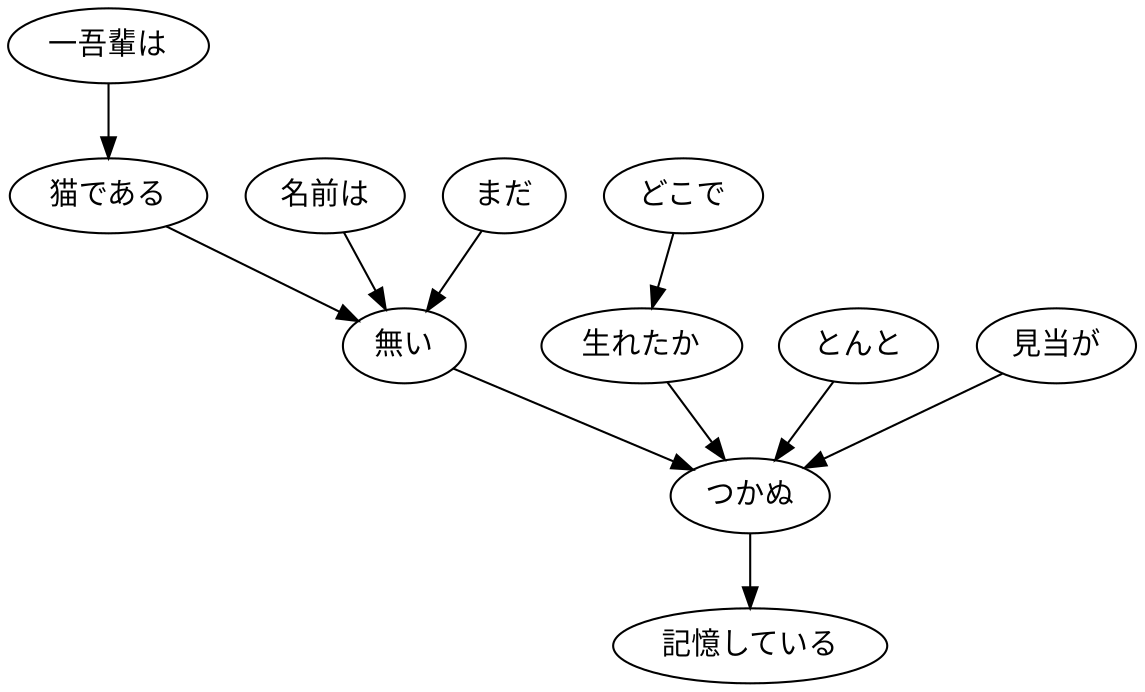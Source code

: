 digraph graph_name {一吾輩は->猫である;猫である->無い;名前は->無い;まだ->無い;無い->つかぬ;どこで->生れたか;生れたか->つかぬ;とんと->つかぬ;見当が->つかぬ;つかぬ->記憶している;}